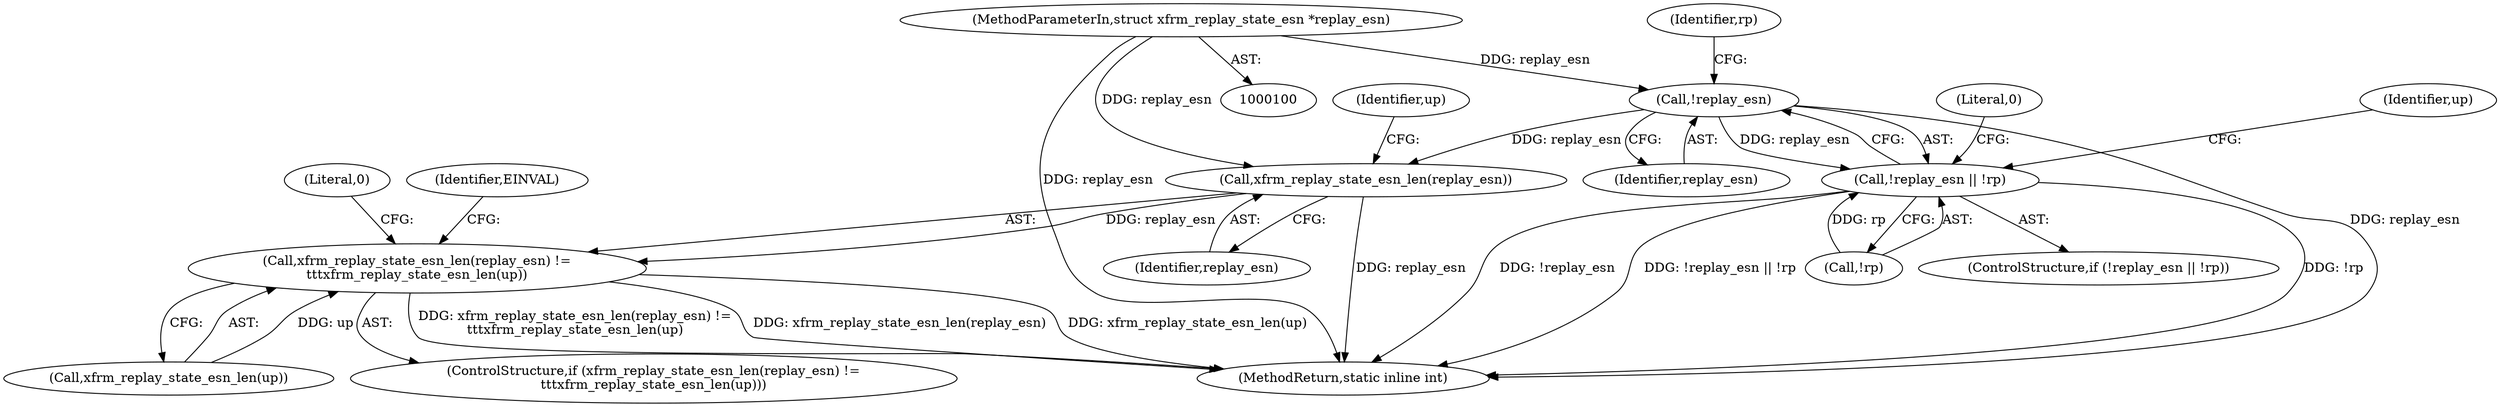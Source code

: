 digraph "1_linux_ecd7918745234e423dd87fcc0c077da557909720_1@pointer" {
"1000107" [label="(Call,!replay_esn)"];
"1000101" [label="(MethodParameterIn,struct xfrm_replay_state_esn *replay_esn)"];
"1000106" [label="(Call,!replay_esn || !rp)"];
"1000119" [label="(Call,xfrm_replay_state_esn_len(replay_esn))"];
"1000118" [label="(Call,xfrm_replay_state_esn_len(replay_esn) !=\n\t\t\txfrm_replay_state_esn_len(up))"];
"1000107" [label="(Call,!replay_esn)"];
"1000108" [label="(Identifier,replay_esn)"];
"1000120" [label="(Identifier,replay_esn)"];
"1000110" [label="(Identifier,rp)"];
"1000112" [label="(Literal,0)"];
"1000109" [label="(Call,!rp)"];
"1000127" [label="(Literal,0)"];
"1000128" [label="(MethodReturn,static inline int)"];
"1000119" [label="(Call,xfrm_replay_state_esn_len(replay_esn))"];
"1000122" [label="(Identifier,up)"];
"1000117" [label="(ControlStructure,if (xfrm_replay_state_esn_len(replay_esn) !=\n\t\t\txfrm_replay_state_esn_len(up)))"];
"1000125" [label="(Identifier,EINVAL)"];
"1000118" [label="(Call,xfrm_replay_state_esn_len(replay_esn) !=\n\t\t\txfrm_replay_state_esn_len(up))"];
"1000106" [label="(Call,!replay_esn || !rp)"];
"1000101" [label="(MethodParameterIn,struct xfrm_replay_state_esn *replay_esn)"];
"1000105" [label="(ControlStructure,if (!replay_esn || !rp))"];
"1000121" [label="(Call,xfrm_replay_state_esn_len(up))"];
"1000114" [label="(Identifier,up)"];
"1000107" -> "1000106"  [label="AST: "];
"1000107" -> "1000108"  [label="CFG: "];
"1000108" -> "1000107"  [label="AST: "];
"1000110" -> "1000107"  [label="CFG: "];
"1000106" -> "1000107"  [label="CFG: "];
"1000107" -> "1000128"  [label="DDG: replay_esn"];
"1000107" -> "1000106"  [label="DDG: replay_esn"];
"1000101" -> "1000107"  [label="DDG: replay_esn"];
"1000107" -> "1000119"  [label="DDG: replay_esn"];
"1000101" -> "1000100"  [label="AST: "];
"1000101" -> "1000128"  [label="DDG: replay_esn"];
"1000101" -> "1000119"  [label="DDG: replay_esn"];
"1000106" -> "1000105"  [label="AST: "];
"1000106" -> "1000109"  [label="CFG: "];
"1000109" -> "1000106"  [label="AST: "];
"1000112" -> "1000106"  [label="CFG: "];
"1000114" -> "1000106"  [label="CFG: "];
"1000106" -> "1000128"  [label="DDG: !replay_esn"];
"1000106" -> "1000128"  [label="DDG: !replay_esn || !rp"];
"1000106" -> "1000128"  [label="DDG: !rp"];
"1000109" -> "1000106"  [label="DDG: rp"];
"1000119" -> "1000118"  [label="AST: "];
"1000119" -> "1000120"  [label="CFG: "];
"1000120" -> "1000119"  [label="AST: "];
"1000122" -> "1000119"  [label="CFG: "];
"1000119" -> "1000128"  [label="DDG: replay_esn"];
"1000119" -> "1000118"  [label="DDG: replay_esn"];
"1000118" -> "1000117"  [label="AST: "];
"1000118" -> "1000121"  [label="CFG: "];
"1000121" -> "1000118"  [label="AST: "];
"1000125" -> "1000118"  [label="CFG: "];
"1000127" -> "1000118"  [label="CFG: "];
"1000118" -> "1000128"  [label="DDG: xfrm_replay_state_esn_len(replay_esn) !=\n\t\t\txfrm_replay_state_esn_len(up)"];
"1000118" -> "1000128"  [label="DDG: xfrm_replay_state_esn_len(replay_esn)"];
"1000118" -> "1000128"  [label="DDG: xfrm_replay_state_esn_len(up)"];
"1000121" -> "1000118"  [label="DDG: up"];
}
